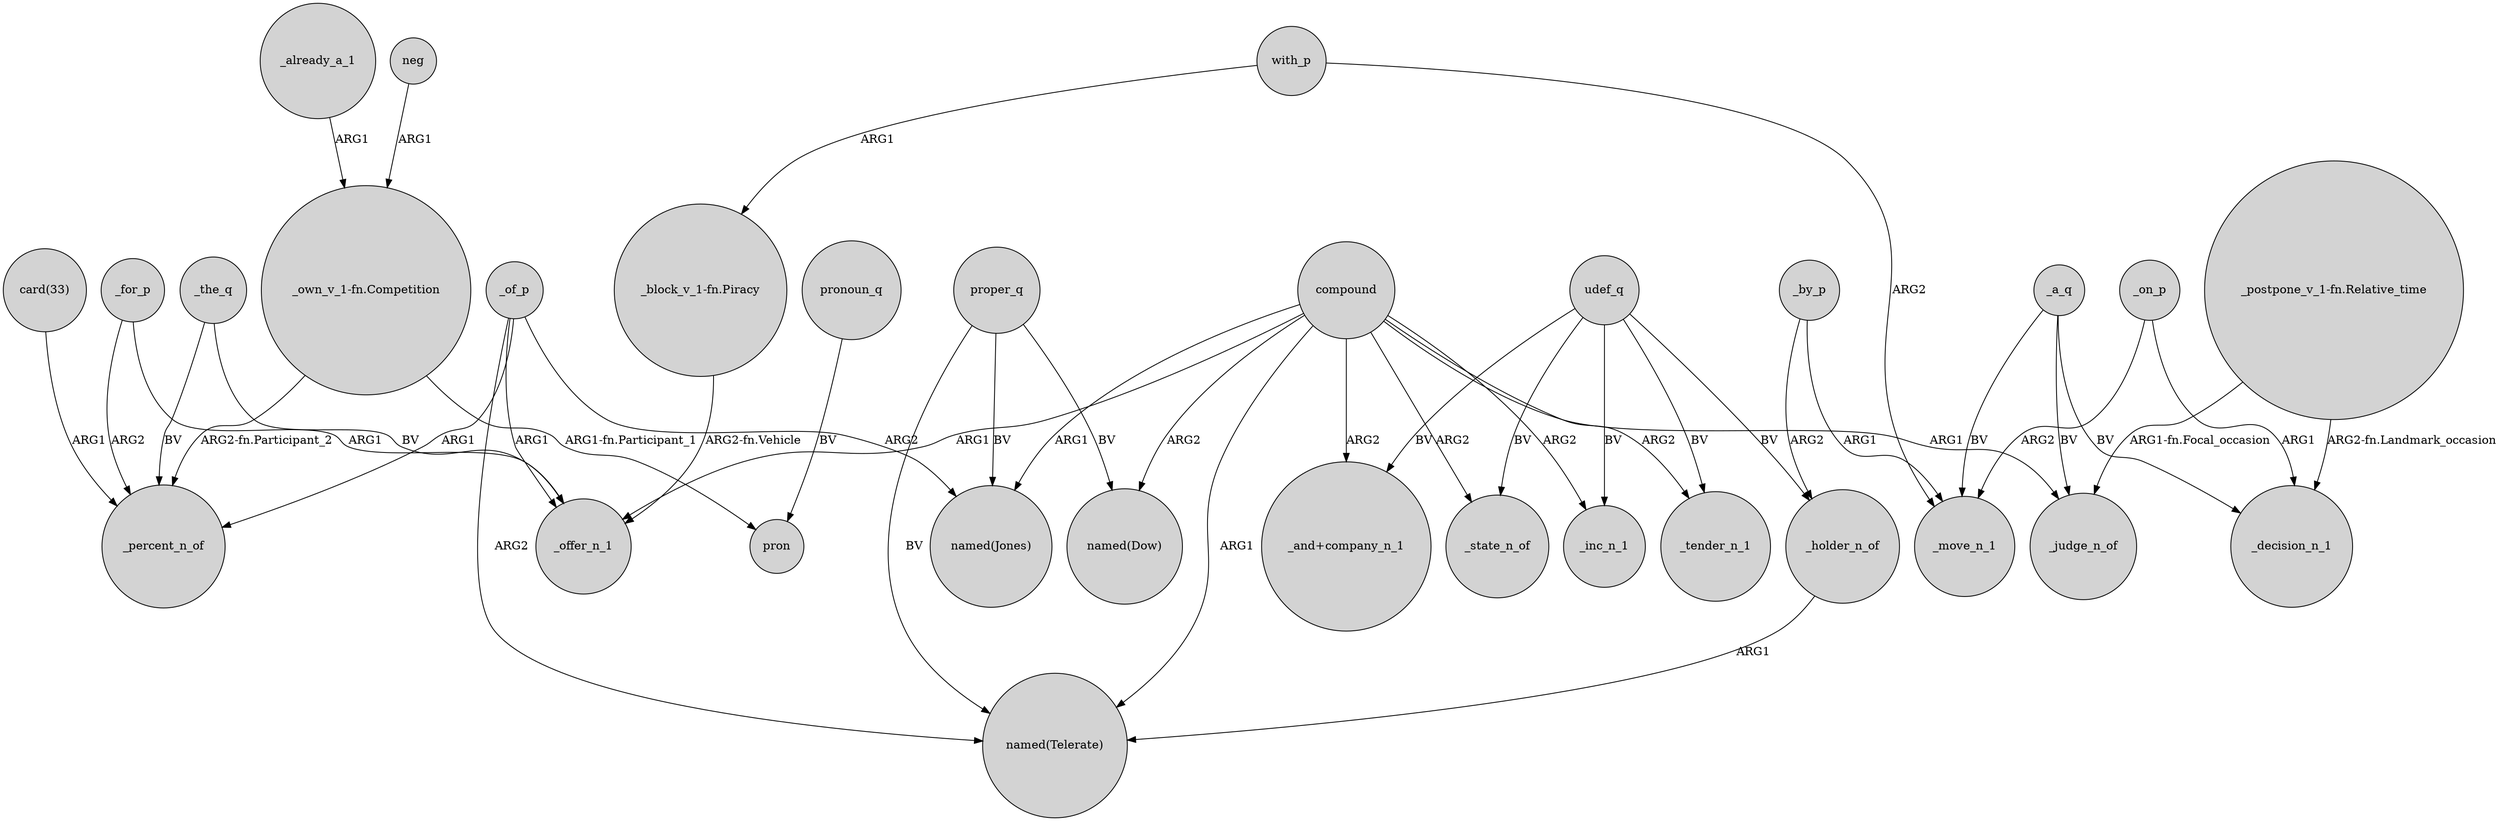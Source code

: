 digraph {
	node [shape=circle style=filled]
	with_p -> _move_n_1 [label=ARG2]
	"_postpone_v_1-fn.Relative_time" -> _decision_n_1 [label="ARG2-fn.Landmark_occasion"]
	_for_p -> _offer_n_1 [label=ARG1]
	compound -> "named(Jones)" [label=ARG1]
	_by_p -> _move_n_1 [label=ARG1]
	compound -> "_and+company_n_1" [label=ARG2]
	_holder_n_of -> "named(Telerate)" [label=ARG1]
	_the_q -> _percent_n_of [label=BV]
	"_block_v_1-fn.Piracy" -> _offer_n_1 [label="ARG2-fn.Vehicle"]
	_of_p -> _percent_n_of [label=ARG1]
	neg -> "_own_v_1-fn.Competition" [label=ARG1]
	compound -> _offer_n_1 [label=ARG1]
	_of_p -> _offer_n_1 [label=ARG1]
	udef_q -> _state_n_of [label=BV]
	_on_p -> _move_n_1 [label=ARG2]
	pronoun_q -> pron [label=BV]
	udef_q -> _inc_n_1 [label=BV]
	compound -> _inc_n_1 [label=ARG2]
	udef_q -> _tender_n_1 [label=BV]
	udef_q -> _holder_n_of [label=BV]
	compound -> _tender_n_1 [label=ARG2]
	_a_q -> _judge_n_of [label=BV]
	proper_q -> "named(Jones)" [label=BV]
	proper_q -> "named(Dow)" [label=BV]
	_on_p -> _decision_n_1 [label=ARG1]
	_the_q -> _offer_n_1 [label=BV]
	with_p -> "_block_v_1-fn.Piracy" [label=ARG1]
	"_postpone_v_1-fn.Relative_time" -> _judge_n_of [label="ARG1-fn.Focal_occasion"]
	_by_p -> _holder_n_of [label=ARG2]
	compound -> "named(Dow)" [label=ARG2]
	"card(33)" -> _percent_n_of [label=ARG1]
	_a_q -> _move_n_1 [label=BV]
	proper_q -> "named(Telerate)" [label=BV]
	compound -> _judge_n_of [label=ARG1]
	compound -> _state_n_of [label=ARG2]
	"_own_v_1-fn.Competition" -> pron [label="ARG1-fn.Participant_1"]
	_of_p -> "named(Jones)" [label=ARG2]
	_for_p -> _percent_n_of [label=ARG2]
	udef_q -> "_and+company_n_1" [label=BV]
	_of_p -> "named(Telerate)" [label=ARG2]
	_a_q -> _decision_n_1 [label=BV]
	_already_a_1 -> "_own_v_1-fn.Competition" [label=ARG1]
	compound -> "named(Telerate)" [label=ARG1]
	"_own_v_1-fn.Competition" -> _percent_n_of [label="ARG2-fn.Participant_2"]
}
